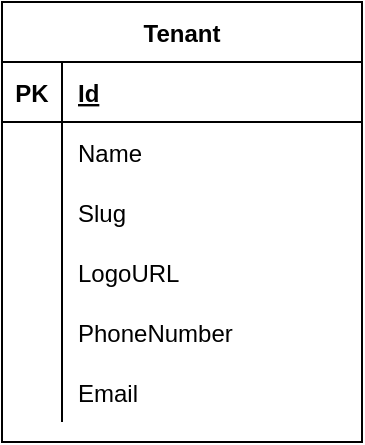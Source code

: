 <mxfile version="13.6.2" type="device"><diagram id="EEng5cn8Ii6GmTML9NbZ" name="ERD"><mxGraphModel dx="1146" dy="567" grid="1" gridSize="10" guides="1" tooltips="1" connect="1" arrows="1" fold="1" page="1" pageScale="1" pageWidth="827" pageHeight="1169" math="0" shadow="0"><root><mxCell id="0"/><mxCell id="1" parent="0"/><mxCell id="lMVuV4ecF42LCfpdAmLC-2" value="Tenant" style="shape=table;startSize=30;container=1;collapsible=1;childLayout=tableLayout;fixedRows=1;rowLines=0;fontStyle=1;align=center;resizeLast=1;" parent="1" vertex="1"><mxGeometry x="310" y="120" width="180" height="220" as="geometry"/></mxCell><mxCell id="lMVuV4ecF42LCfpdAmLC-3" value="" style="shape=partialRectangle;collapsible=0;dropTarget=0;pointerEvents=0;fillColor=none;top=0;left=0;bottom=1;right=0;points=[[0,0.5],[1,0.5]];portConstraint=eastwest;" parent="lMVuV4ecF42LCfpdAmLC-2" vertex="1"><mxGeometry y="30" width="180" height="30" as="geometry"/></mxCell><mxCell id="lMVuV4ecF42LCfpdAmLC-4" value="PK" style="shape=partialRectangle;connectable=0;fillColor=none;top=0;left=0;bottom=0;right=0;fontStyle=1;overflow=hidden;" parent="lMVuV4ecF42LCfpdAmLC-3" vertex="1"><mxGeometry width="30" height="30" as="geometry"/></mxCell><mxCell id="lMVuV4ecF42LCfpdAmLC-5" value="Id" style="shape=partialRectangle;connectable=0;fillColor=none;top=0;left=0;bottom=0;right=0;align=left;spacingLeft=6;fontStyle=5;overflow=hidden;" parent="lMVuV4ecF42LCfpdAmLC-3" vertex="1"><mxGeometry x="30" width="150" height="30" as="geometry"/></mxCell><mxCell id="lMVuV4ecF42LCfpdAmLC-6" value="" style="shape=partialRectangle;collapsible=0;dropTarget=0;pointerEvents=0;fillColor=none;top=0;left=0;bottom=0;right=0;points=[[0,0.5],[1,0.5]];portConstraint=eastwest;" parent="lMVuV4ecF42LCfpdAmLC-2" vertex="1"><mxGeometry y="60" width="180" height="30" as="geometry"/></mxCell><mxCell id="lMVuV4ecF42LCfpdAmLC-7" value="" style="shape=partialRectangle;connectable=0;fillColor=none;top=0;left=0;bottom=0;right=0;editable=1;overflow=hidden;" parent="lMVuV4ecF42LCfpdAmLC-6" vertex="1"><mxGeometry width="30" height="30" as="geometry"/></mxCell><mxCell id="lMVuV4ecF42LCfpdAmLC-8" value="Name" style="shape=partialRectangle;connectable=0;fillColor=none;top=0;left=0;bottom=0;right=0;align=left;spacingLeft=6;overflow=hidden;" parent="lMVuV4ecF42LCfpdAmLC-6" vertex="1"><mxGeometry x="30" width="150" height="30" as="geometry"/></mxCell><mxCell id="lMVuV4ecF42LCfpdAmLC-15" value="" style="shape=partialRectangle;collapsible=0;dropTarget=0;pointerEvents=0;fillColor=none;top=0;left=0;bottom=0;right=0;points=[[0,0.5],[1,0.5]];portConstraint=eastwest;" parent="lMVuV4ecF42LCfpdAmLC-2" vertex="1"><mxGeometry y="90" width="180" height="30" as="geometry"/></mxCell><mxCell id="lMVuV4ecF42LCfpdAmLC-16" value="" style="shape=partialRectangle;connectable=0;fillColor=none;top=0;left=0;bottom=0;right=0;editable=1;overflow=hidden;" parent="lMVuV4ecF42LCfpdAmLC-15" vertex="1"><mxGeometry width="30" height="30" as="geometry"/></mxCell><mxCell id="lMVuV4ecF42LCfpdAmLC-17" value="Slug" style="shape=partialRectangle;connectable=0;fillColor=none;top=0;left=0;bottom=0;right=0;align=left;spacingLeft=6;overflow=hidden;" parent="lMVuV4ecF42LCfpdAmLC-15" vertex="1"><mxGeometry x="30" width="150" height="30" as="geometry"/></mxCell><mxCell id="lMVuV4ecF42LCfpdAmLC-9" value="" style="shape=partialRectangle;collapsible=0;dropTarget=0;pointerEvents=0;fillColor=none;top=0;left=0;bottom=0;right=0;points=[[0,0.5],[1,0.5]];portConstraint=eastwest;" parent="lMVuV4ecF42LCfpdAmLC-2" vertex="1"><mxGeometry y="120" width="180" height="30" as="geometry"/></mxCell><mxCell id="lMVuV4ecF42LCfpdAmLC-10" value="" style="shape=partialRectangle;connectable=0;fillColor=none;top=0;left=0;bottom=0;right=0;editable=1;overflow=hidden;" parent="lMVuV4ecF42LCfpdAmLC-9" vertex="1"><mxGeometry width="30" height="30" as="geometry"/></mxCell><mxCell id="lMVuV4ecF42LCfpdAmLC-11" value="LogoURL" style="shape=partialRectangle;connectable=0;fillColor=none;top=0;left=0;bottom=0;right=0;align=left;spacingLeft=6;overflow=hidden;" parent="lMVuV4ecF42LCfpdAmLC-9" vertex="1"><mxGeometry x="30" width="150" height="30" as="geometry"/></mxCell><mxCell id="lMVuV4ecF42LCfpdAmLC-12" value="" style="shape=partialRectangle;collapsible=0;dropTarget=0;pointerEvents=0;fillColor=none;top=0;left=0;bottom=0;right=0;points=[[0,0.5],[1,0.5]];portConstraint=eastwest;" parent="lMVuV4ecF42LCfpdAmLC-2" vertex="1"><mxGeometry y="150" width="180" height="30" as="geometry"/></mxCell><mxCell id="lMVuV4ecF42LCfpdAmLC-13" value="" style="shape=partialRectangle;connectable=0;fillColor=none;top=0;left=0;bottom=0;right=0;editable=1;overflow=hidden;" parent="lMVuV4ecF42LCfpdAmLC-12" vertex="1"><mxGeometry width="30" height="30" as="geometry"/></mxCell><mxCell id="lMVuV4ecF42LCfpdAmLC-14" value="PhoneNumber" style="shape=partialRectangle;connectable=0;fillColor=none;top=0;left=0;bottom=0;right=0;align=left;spacingLeft=6;overflow=hidden;" parent="lMVuV4ecF42LCfpdAmLC-12" vertex="1"><mxGeometry x="30" width="150" height="30" as="geometry"/></mxCell><mxCell id="lMVuV4ecF42LCfpdAmLC-18" value="" style="shape=partialRectangle;collapsible=0;dropTarget=0;pointerEvents=0;fillColor=none;top=0;left=0;bottom=0;right=0;points=[[0,0.5],[1,0.5]];portConstraint=eastwest;" parent="lMVuV4ecF42LCfpdAmLC-2" vertex="1"><mxGeometry y="180" width="180" height="30" as="geometry"/></mxCell><mxCell id="lMVuV4ecF42LCfpdAmLC-19" value=" " style="shape=partialRectangle;connectable=0;fillColor=none;top=0;left=0;bottom=0;right=0;editable=1;overflow=hidden;" parent="lMVuV4ecF42LCfpdAmLC-18" vertex="1"><mxGeometry width="30" height="30" as="geometry"/></mxCell><mxCell id="lMVuV4ecF42LCfpdAmLC-20" value="Email" style="shape=partialRectangle;connectable=0;fillColor=none;top=0;left=0;bottom=0;right=0;align=left;spacingLeft=6;overflow=hidden;" parent="lMVuV4ecF42LCfpdAmLC-18" vertex="1"><mxGeometry x="30" width="150" height="30" as="geometry"/></mxCell></root></mxGraphModel></diagram></mxfile>